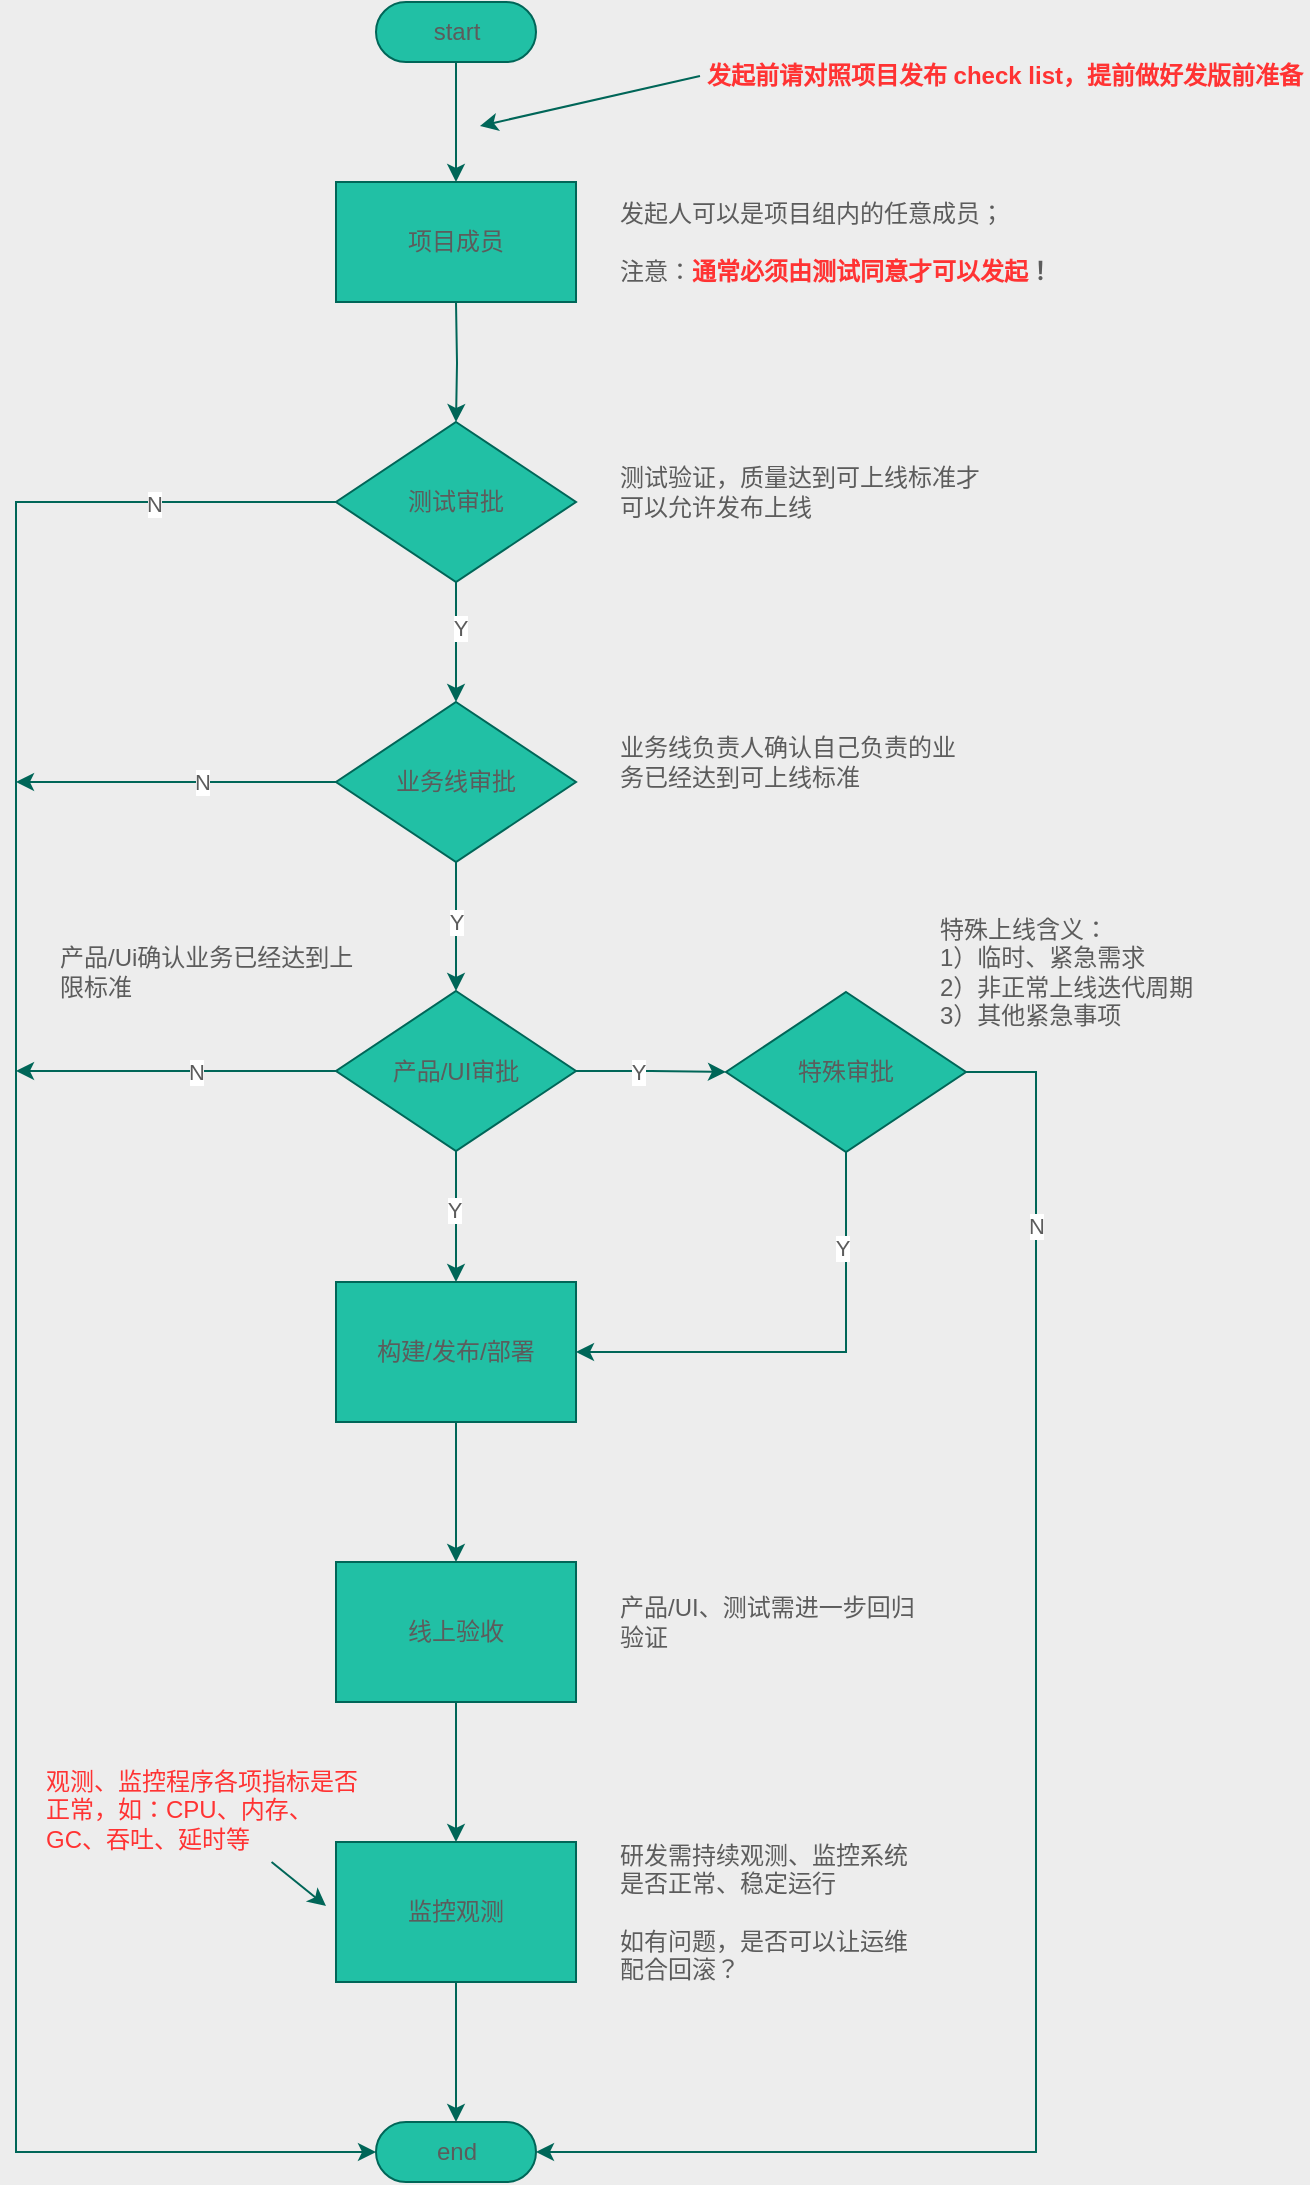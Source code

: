 <mxfile version="16.2.2" type="github">
  <diagram id="MecMWdHGIhIeB_fspcIx" name="第 1 页">
    <mxGraphModel dx="1106" dy="702" grid="0" gridSize="10" guides="1" tooltips="1" connect="1" arrows="1" fold="1" page="0" pageScale="1" pageWidth="827" pageHeight="1169" background="#EDEDED" math="0" shadow="0">
      <root>
        <mxCell id="0" />
        <mxCell id="1" parent="0" />
        <mxCell id="_Lp_bI7DX-ZBtzPQDiae-2" value="项目成员" style="rounded=0;whiteSpace=wrap;html=1;fillColor=#21C0A5;strokeColor=#006658;fontColor=#5C5C5C;" vertex="1" parent="1">
          <mxGeometry x="310" y="180" width="120" height="60" as="geometry" />
        </mxCell>
        <mxCell id="_Lp_bI7DX-ZBtzPQDiae-10" value="" style="edgeStyle=orthogonalEdgeStyle;rounded=0;orthogonalLoop=1;jettySize=auto;html=1;strokeColor=#006658;fontColor=#5C5C5C;" edge="1" parent="1" target="_Lp_bI7DX-ZBtzPQDiae-9">
          <mxGeometry relative="1" as="geometry">
            <mxPoint x="370" y="240" as="sourcePoint" />
          </mxGeometry>
        </mxCell>
        <mxCell id="_Lp_bI7DX-ZBtzPQDiae-7" value="" style="edgeStyle=orthogonalEdgeStyle;rounded=0;orthogonalLoop=1;jettySize=auto;html=1;strokeColor=#006658;fontColor=#5C5C5C;" edge="1" parent="1" source="_Lp_bI7DX-ZBtzPQDiae-6" target="_Lp_bI7DX-ZBtzPQDiae-2">
          <mxGeometry relative="1" as="geometry" />
        </mxCell>
        <mxCell id="_Lp_bI7DX-ZBtzPQDiae-6" value="start" style="html=1;dashed=0;whitespace=wrap;shape=mxgraph.dfd.start;fillColor=#21C0A5;strokeColor=#006658;fontColor=#5C5C5C;" vertex="1" parent="1">
          <mxGeometry x="330" y="90" width="80" height="30" as="geometry" />
        </mxCell>
        <mxCell id="_Lp_bI7DX-ZBtzPQDiae-12" value="" style="edgeStyle=orthogonalEdgeStyle;rounded=0;orthogonalLoop=1;jettySize=auto;html=1;strokeColor=#006658;fontColor=#5C5C5C;" edge="1" parent="1" source="_Lp_bI7DX-ZBtzPQDiae-9" target="_Lp_bI7DX-ZBtzPQDiae-11">
          <mxGeometry relative="1" as="geometry" />
        </mxCell>
        <mxCell id="_Lp_bI7DX-ZBtzPQDiae-22" value="Y" style="edgeLabel;html=1;align=center;verticalAlign=middle;resizable=0;points=[];fontColor=#5C5C5C;" vertex="1" connectable="0" parent="_Lp_bI7DX-ZBtzPQDiae-12">
          <mxGeometry x="-0.233" y="2" relative="1" as="geometry">
            <mxPoint as="offset" />
          </mxGeometry>
        </mxCell>
        <mxCell id="_Lp_bI7DX-ZBtzPQDiae-16" style="edgeStyle=orthogonalEdgeStyle;rounded=0;orthogonalLoop=1;jettySize=auto;html=1;entryX=0;entryY=0.5;entryDx=0;entryDy=0;entryPerimeter=0;strokeColor=#006658;fontColor=#5C5C5C;" edge="1" parent="1" source="_Lp_bI7DX-ZBtzPQDiae-9" target="_Lp_bI7DX-ZBtzPQDiae-15">
          <mxGeometry relative="1" as="geometry">
            <mxPoint x="220" y="350" as="targetPoint" />
            <Array as="points">
              <mxPoint x="150" y="340" />
              <mxPoint x="150" y="1165" />
            </Array>
          </mxGeometry>
        </mxCell>
        <mxCell id="_Lp_bI7DX-ZBtzPQDiae-19" value="N" style="edgeLabel;html=1;align=center;verticalAlign=middle;resizable=0;points=[];fontColor=#5C5C5C;" vertex="1" connectable="0" parent="_Lp_bI7DX-ZBtzPQDiae-16">
          <mxGeometry x="-0.844" y="1" relative="1" as="geometry">
            <mxPoint as="offset" />
          </mxGeometry>
        </mxCell>
        <mxCell id="_Lp_bI7DX-ZBtzPQDiae-9" value="测试审批" style="rhombus;whiteSpace=wrap;html=1;fillColor=#21C0A5;strokeColor=#006658;fontColor=#5C5C5C;" vertex="1" parent="1">
          <mxGeometry x="310" y="300" width="120" height="80" as="geometry" />
        </mxCell>
        <mxCell id="_Lp_bI7DX-ZBtzPQDiae-14" value="" style="edgeStyle=orthogonalEdgeStyle;rounded=0;orthogonalLoop=1;jettySize=auto;html=1;strokeColor=#006658;fontColor=#5C5C5C;" edge="1" parent="1" source="_Lp_bI7DX-ZBtzPQDiae-11" target="_Lp_bI7DX-ZBtzPQDiae-13">
          <mxGeometry relative="1" as="geometry" />
        </mxCell>
        <mxCell id="_Lp_bI7DX-ZBtzPQDiae-23" value="Y" style="edgeLabel;html=1;align=center;verticalAlign=middle;resizable=0;points=[];fontColor=#5C5C5C;" vertex="1" connectable="0" parent="_Lp_bI7DX-ZBtzPQDiae-14">
          <mxGeometry x="-0.132" y="1" relative="1" as="geometry">
            <mxPoint x="-1" y="2" as="offset" />
          </mxGeometry>
        </mxCell>
        <mxCell id="_Lp_bI7DX-ZBtzPQDiae-17" style="edgeStyle=orthogonalEdgeStyle;rounded=0;orthogonalLoop=1;jettySize=auto;html=1;strokeColor=#006658;fontColor=#5C5C5C;" edge="1" parent="1" source="_Lp_bI7DX-ZBtzPQDiae-11">
          <mxGeometry relative="1" as="geometry">
            <mxPoint x="150" y="480" as="targetPoint" />
          </mxGeometry>
        </mxCell>
        <mxCell id="_Lp_bI7DX-ZBtzPQDiae-20" value="N" style="edgeLabel;html=1;align=center;verticalAlign=middle;resizable=0;points=[];fontColor=#5C5C5C;" vertex="1" connectable="0" parent="_Lp_bI7DX-ZBtzPQDiae-17">
          <mxGeometry x="-0.163" y="-3" relative="1" as="geometry">
            <mxPoint y="3" as="offset" />
          </mxGeometry>
        </mxCell>
        <mxCell id="_Lp_bI7DX-ZBtzPQDiae-11" value="业务线审批" style="rhombus;whiteSpace=wrap;html=1;fillColor=#21C0A5;strokeColor=#006658;fontColor=#5C5C5C;" vertex="1" parent="1">
          <mxGeometry x="310" y="440" width="120" height="80" as="geometry" />
        </mxCell>
        <mxCell id="_Lp_bI7DX-ZBtzPQDiae-18" style="edgeStyle=orthogonalEdgeStyle;rounded=0;orthogonalLoop=1;jettySize=auto;html=1;strokeColor=#006658;fontColor=#5C5C5C;" edge="1" parent="1" source="_Lp_bI7DX-ZBtzPQDiae-13">
          <mxGeometry relative="1" as="geometry">
            <mxPoint x="150" y="624.5" as="targetPoint" />
          </mxGeometry>
        </mxCell>
        <mxCell id="_Lp_bI7DX-ZBtzPQDiae-21" value="N" style="edgeLabel;html=1;align=center;verticalAlign=middle;resizable=0;points=[];fontColor=#5C5C5C;" vertex="1" connectable="0" parent="_Lp_bI7DX-ZBtzPQDiae-18">
          <mxGeometry x="-0.125" relative="1" as="geometry">
            <mxPoint as="offset" />
          </mxGeometry>
        </mxCell>
        <mxCell id="_Lp_bI7DX-ZBtzPQDiae-28" value="" style="edgeStyle=orthogonalEdgeStyle;rounded=0;orthogonalLoop=1;jettySize=auto;html=1;entryX=0.5;entryY=0;entryDx=0;entryDy=0;strokeColor=#006658;fontColor=#5C5C5C;" edge="1" parent="1" source="_Lp_bI7DX-ZBtzPQDiae-13" target="_Lp_bI7DX-ZBtzPQDiae-29">
          <mxGeometry relative="1" as="geometry">
            <mxPoint x="370" y="720" as="targetPoint" />
          </mxGeometry>
        </mxCell>
        <mxCell id="_Lp_bI7DX-ZBtzPQDiae-35" value="Y" style="edgeLabel;html=1;align=center;verticalAlign=middle;resizable=0;points=[];fontColor=#5C5C5C;" vertex="1" connectable="0" parent="_Lp_bI7DX-ZBtzPQDiae-28">
          <mxGeometry x="-0.096" y="-1" relative="1" as="geometry">
            <mxPoint as="offset" />
          </mxGeometry>
        </mxCell>
        <mxCell id="_Lp_bI7DX-ZBtzPQDiae-31" value="" style="edgeStyle=orthogonalEdgeStyle;rounded=0;orthogonalLoop=1;jettySize=auto;html=1;strokeColor=#006658;fontColor=#5C5C5C;" edge="1" parent="1" source="_Lp_bI7DX-ZBtzPQDiae-13" target="_Lp_bI7DX-ZBtzPQDiae-30">
          <mxGeometry relative="1" as="geometry" />
        </mxCell>
        <mxCell id="_Lp_bI7DX-ZBtzPQDiae-39" value="Y" style="edgeLabel;html=1;align=center;verticalAlign=middle;resizable=0;points=[];fontColor=#5C5C5C;" vertex="1" connectable="0" parent="_Lp_bI7DX-ZBtzPQDiae-31">
          <mxGeometry x="-0.301" y="-2" relative="1" as="geometry">
            <mxPoint x="4" y="-2" as="offset" />
          </mxGeometry>
        </mxCell>
        <mxCell id="_Lp_bI7DX-ZBtzPQDiae-13" value="产品/UI审批" style="rhombus;whiteSpace=wrap;html=1;fillColor=#21C0A5;strokeColor=#006658;fontColor=#5C5C5C;" vertex="1" parent="1">
          <mxGeometry x="310" y="584.5" width="120" height="80" as="geometry" />
        </mxCell>
        <mxCell id="_Lp_bI7DX-ZBtzPQDiae-15" value="end" style="html=1;dashed=0;whitespace=wrap;shape=mxgraph.dfd.start;fillColor=#21C0A5;strokeColor=#006658;fontColor=#5C5C5C;" vertex="1" parent="1">
          <mxGeometry x="330" y="1150" width="80" height="30" as="geometry" />
        </mxCell>
        <mxCell id="_Lp_bI7DX-ZBtzPQDiae-24" value="发起人可以是项目组内的任意成员；&lt;br&gt;&lt;br&gt;注意：&lt;b&gt;&lt;font color=&quot;#ff3333&quot;&gt;通常必须由测试同意才可以发起&lt;/font&gt;！&lt;/b&gt;" style="text;html=1;strokeColor=none;fillColor=none;align=left;verticalAlign=middle;whiteSpace=wrap;rounded=0;fontColor=#5C5C5C;" vertex="1" parent="1">
          <mxGeometry x="450" y="190" width="230" height="40" as="geometry" />
        </mxCell>
        <mxCell id="_Lp_bI7DX-ZBtzPQDiae-41" value="" style="edgeStyle=orthogonalEdgeStyle;rounded=0;orthogonalLoop=1;jettySize=auto;html=1;strokeColor=#006658;fontColor=#5C5C5C;" edge="1" parent="1" source="_Lp_bI7DX-ZBtzPQDiae-29" target="_Lp_bI7DX-ZBtzPQDiae-40">
          <mxGeometry relative="1" as="geometry" />
        </mxCell>
        <mxCell id="_Lp_bI7DX-ZBtzPQDiae-29" value="构建/发布/部署" style="rounded=0;whiteSpace=wrap;html=1;fillColor=#21C0A5;strokeColor=#006658;fontColor=#5C5C5C;" vertex="1" parent="1">
          <mxGeometry x="310" y="730" width="120" height="70" as="geometry" />
        </mxCell>
        <mxCell id="_Lp_bI7DX-ZBtzPQDiae-32" style="edgeStyle=orthogonalEdgeStyle;rounded=0;orthogonalLoop=1;jettySize=auto;html=1;entryX=1;entryY=0.5;entryDx=0;entryDy=0;strokeColor=#006658;fontColor=#5C5C5C;" edge="1" parent="1" source="_Lp_bI7DX-ZBtzPQDiae-30" target="_Lp_bI7DX-ZBtzPQDiae-29">
          <mxGeometry relative="1" as="geometry">
            <Array as="points">
              <mxPoint x="565" y="765" />
            </Array>
          </mxGeometry>
        </mxCell>
        <mxCell id="_Lp_bI7DX-ZBtzPQDiae-33" value="Y" style="edgeLabel;html=1;align=center;verticalAlign=middle;resizable=0;points=[];fontColor=#5C5C5C;" vertex="1" connectable="0" parent="_Lp_bI7DX-ZBtzPQDiae-32">
          <mxGeometry x="-0.591" y="-2" relative="1" as="geometry">
            <mxPoint as="offset" />
          </mxGeometry>
        </mxCell>
        <mxCell id="_Lp_bI7DX-ZBtzPQDiae-36" style="edgeStyle=orthogonalEdgeStyle;rounded=0;orthogonalLoop=1;jettySize=auto;html=1;entryX=1;entryY=0.5;entryDx=0;entryDy=0;entryPerimeter=0;strokeColor=#006658;fontColor=#5C5C5C;" edge="1" parent="1" source="_Lp_bI7DX-ZBtzPQDiae-30" target="_Lp_bI7DX-ZBtzPQDiae-15">
          <mxGeometry relative="1" as="geometry">
            <Array as="points">
              <mxPoint x="660" y="625" />
              <mxPoint x="660" y="1165" />
            </Array>
          </mxGeometry>
        </mxCell>
        <mxCell id="_Lp_bI7DX-ZBtzPQDiae-38" value="N" style="edgeLabel;html=1;align=center;verticalAlign=middle;resizable=0;points=[];fontColor=#5C5C5C;" vertex="1" connectable="0" parent="_Lp_bI7DX-ZBtzPQDiae-36">
          <mxGeometry x="-0.73" relative="1" as="geometry">
            <mxPoint as="offset" />
          </mxGeometry>
        </mxCell>
        <mxCell id="_Lp_bI7DX-ZBtzPQDiae-30" value="特殊审批" style="rhombus;whiteSpace=wrap;html=1;fillColor=#21C0A5;strokeColor=#006658;fontColor=#5C5C5C;" vertex="1" parent="1">
          <mxGeometry x="505" y="585" width="120" height="80" as="geometry" />
        </mxCell>
        <mxCell id="_Lp_bI7DX-ZBtzPQDiae-43" value="" style="edgeStyle=orthogonalEdgeStyle;rounded=0;orthogonalLoop=1;jettySize=auto;html=1;strokeColor=#006658;fontColor=#5C5C5C;" edge="1" parent="1" source="_Lp_bI7DX-ZBtzPQDiae-40" target="_Lp_bI7DX-ZBtzPQDiae-42">
          <mxGeometry relative="1" as="geometry" />
        </mxCell>
        <mxCell id="_Lp_bI7DX-ZBtzPQDiae-40" value="线上验收" style="rounded=0;whiteSpace=wrap;html=1;fillColor=#21C0A5;strokeColor=#006658;fontColor=#5C5C5C;" vertex="1" parent="1">
          <mxGeometry x="310" y="870" width="120" height="70" as="geometry" />
        </mxCell>
        <mxCell id="_Lp_bI7DX-ZBtzPQDiae-44" value="" style="edgeStyle=orthogonalEdgeStyle;rounded=0;orthogonalLoop=1;jettySize=auto;html=1;strokeColor=#006658;fontColor=#5C5C5C;" edge="1" parent="1" source="_Lp_bI7DX-ZBtzPQDiae-42" target="_Lp_bI7DX-ZBtzPQDiae-15">
          <mxGeometry relative="1" as="geometry" />
        </mxCell>
        <mxCell id="_Lp_bI7DX-ZBtzPQDiae-42" value="监控观测" style="rounded=0;whiteSpace=wrap;html=1;fillColor=#21C0A5;strokeColor=#006658;fontColor=#5C5C5C;" vertex="1" parent="1">
          <mxGeometry x="310" y="1010" width="120" height="70" as="geometry" />
        </mxCell>
        <mxCell id="_Lp_bI7DX-ZBtzPQDiae-45" value="测试验证，质量达到可上线标准才可以允许发布上线" style="text;html=1;strokeColor=none;fillColor=none;align=left;verticalAlign=middle;whiteSpace=wrap;rounded=0;fontColor=#5C5C5C;" vertex="1" parent="1">
          <mxGeometry x="450" y="320" width="190" height="30" as="geometry" />
        </mxCell>
        <mxCell id="_Lp_bI7DX-ZBtzPQDiae-46" value="业务线负责人确认自己负责的业务已经达到可上线标准" style="text;html=1;strokeColor=none;fillColor=none;align=left;verticalAlign=middle;whiteSpace=wrap;rounded=0;fontColor=#5C5C5C;" vertex="1" parent="1">
          <mxGeometry x="450" y="450" width="180" height="40" as="geometry" />
        </mxCell>
        <mxCell id="_Lp_bI7DX-ZBtzPQDiae-47" value="产品/Ui确认业务已经达到上限标准" style="text;html=1;strokeColor=none;fillColor=none;align=left;verticalAlign=middle;whiteSpace=wrap;rounded=0;fontColor=#5C5C5C;" vertex="1" parent="1">
          <mxGeometry x="170" y="550" width="150" height="50" as="geometry" />
        </mxCell>
        <mxCell id="_Lp_bI7DX-ZBtzPQDiae-48" value="特殊上线含义：&lt;br&gt;1）临时、紧急需求&lt;br&gt;2）非正常上线迭代周期&lt;br&gt;3）其他紧急事项" style="text;html=1;strokeColor=none;fillColor=none;align=left;verticalAlign=middle;whiteSpace=wrap;rounded=0;fontColor=#5C5C5C;" vertex="1" parent="1">
          <mxGeometry x="610" y="560" width="170" height="30" as="geometry" />
        </mxCell>
        <mxCell id="_Lp_bI7DX-ZBtzPQDiae-51" value="产品/UI、测试需进一步回归验证" style="text;html=1;strokeColor=none;fillColor=none;align=left;verticalAlign=middle;whiteSpace=wrap;rounded=0;fontColor=#5C5C5C;" vertex="1" parent="1">
          <mxGeometry x="450" y="880" width="150" height="40" as="geometry" />
        </mxCell>
        <mxCell id="_Lp_bI7DX-ZBtzPQDiae-52" value="研发需持续观测、监控系统是否正常、稳定运行&lt;br&gt;&lt;br&gt;如有问题，是否可以让运维配合回滚？" style="text;html=1;strokeColor=none;fillColor=none;align=left;verticalAlign=middle;whiteSpace=wrap;rounded=0;fontColor=#5C5C5C;" vertex="1" parent="1">
          <mxGeometry x="450" y="1030" width="150" height="30" as="geometry" />
        </mxCell>
        <mxCell id="_Lp_bI7DX-ZBtzPQDiae-53" value="" style="endArrow=none;startArrow=classic;html=1;rounded=1;sketch=0;fontColor=#5C5C5C;strokeColor=#006658;fillColor=#21C0A5;curved=0;endFill=0;" edge="1" parent="1">
          <mxGeometry width="50" height="50" relative="1" as="geometry">
            <mxPoint x="382" y="152" as="sourcePoint" />
            <mxPoint x="492" y="127" as="targetPoint" />
          </mxGeometry>
        </mxCell>
        <mxCell id="_Lp_bI7DX-ZBtzPQDiae-54" value="&lt;font color=&quot;#ff3333&quot;&gt;&lt;b&gt;发起前请对照项目发布 check list，提前做好发版前准备&lt;/b&gt;&lt;/font&gt;" style="text;html=1;strokeColor=none;fillColor=none;align=center;verticalAlign=middle;whiteSpace=wrap;rounded=0;sketch=0;fontColor=#5C5C5C;" vertex="1" parent="1">
          <mxGeometry x="493" y="112" width="303" height="30" as="geometry" />
        </mxCell>
        <mxCell id="_Lp_bI7DX-ZBtzPQDiae-55" value="" style="endArrow=classic;html=1;rounded=1;sketch=0;fontColor=none;strokeColor=#006658;fillColor=#21C0A5;curved=0;" edge="1" parent="1" source="_Lp_bI7DX-ZBtzPQDiae-56">
          <mxGeometry width="50" height="50" relative="1" as="geometry">
            <mxPoint x="255" y="1032" as="sourcePoint" />
            <mxPoint x="305" y="1042" as="targetPoint" />
          </mxGeometry>
        </mxCell>
        <mxCell id="_Lp_bI7DX-ZBtzPQDiae-56" value="&lt;font color=&quot;#ff3333&quot;&gt;观测、监控程序各项指标是否正常，如：CPU、内存、GC、吞吐、延时等&lt;/font&gt;" style="text;html=1;strokeColor=none;fillColor=none;align=left;verticalAlign=middle;whiteSpace=wrap;rounded=0;sketch=0;fontColor=none;" vertex="1" parent="1">
          <mxGeometry x="162.5" y="967" width="165" height="53" as="geometry" />
        </mxCell>
      </root>
    </mxGraphModel>
  </diagram>
</mxfile>
